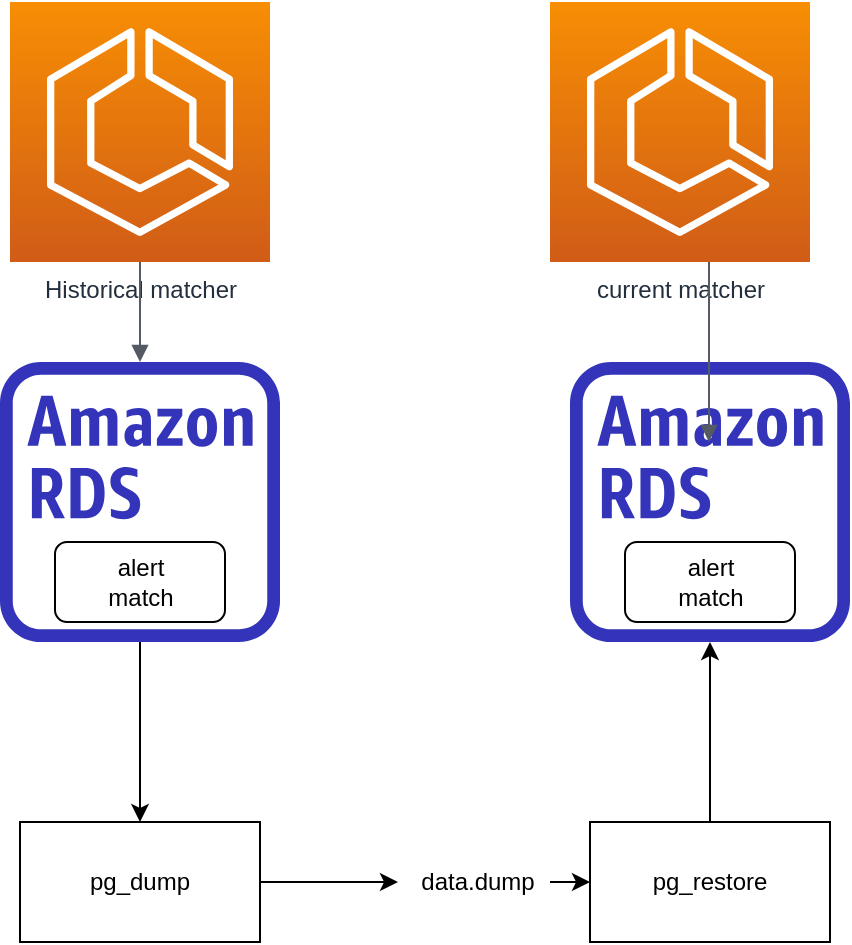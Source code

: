 <mxfile version="13.9.1" type="github" pages="2"><diagram id="FgjMYSrbd0JQITKODxMH" name="Page-1"><mxGraphModel dx="1314" dy="730" grid="1" gridSize="10" guides="1" tooltips="1" connect="1" arrows="1" fold="1" page="1" pageScale="1" pageWidth="827" pageHeight="1169" math="0" shadow="0"><root><mxCell id="0"/><mxCell id="1" parent="0"/><mxCell id="ppi0h4Ed0WWHGJihUJVN-1" value="Historical matcher" style="outlineConnect=0;fontColor=#232F3E;gradientColor=#F78E04;gradientDirection=north;fillColor=#D05C17;strokeColor=#ffffff;dashed=0;verticalLabelPosition=bottom;verticalAlign=top;align=center;html=1;fontSize=12;fontStyle=0;aspect=fixed;shape=mxgraph.aws4.resourceIcon;resIcon=mxgraph.aws4.ecs;" vertex="1" parent="1"><mxGeometry x="160" y="130" width="130" height="130" as="geometry"/></mxCell><mxCell id="ppi0h4Ed0WWHGJihUJVN-2" value="current matcher" style="outlineConnect=0;fontColor=#232F3E;gradientColor=#F78E04;gradientDirection=north;fillColor=#D05C17;strokeColor=#ffffff;dashed=0;verticalLabelPosition=bottom;verticalAlign=top;align=center;html=1;fontSize=12;fontStyle=0;aspect=fixed;shape=mxgraph.aws4.resourceIcon;resIcon=mxgraph.aws4.ecs;" vertex="1" parent="1"><mxGeometry x="430" y="130" width="130" height="130" as="geometry"/></mxCell><mxCell id="ppi0h4Ed0WWHGJihUJVN-5" value="" style="group" vertex="1" connectable="0" parent="1"><mxGeometry x="155" y="310" width="140" height="140" as="geometry"/></mxCell><mxCell id="ppi0h4Ed0WWHGJihUJVN-3" value="" style="outlineConnect=0;fontColor=#232F3E;gradientColor=none;fillColor=#3334B9;strokeColor=none;dashed=0;verticalLabelPosition=bottom;verticalAlign=top;align=center;html=1;fontSize=12;fontStyle=0;aspect=fixed;pointerEvents=1;shape=mxgraph.aws4.rds_instance_alt;" vertex="1" parent="ppi0h4Ed0WWHGJihUJVN-5"><mxGeometry width="140" height="140" as="geometry"/></mxCell><mxCell id="ppi0h4Ed0WWHGJihUJVN-4" value="alert&lt;br&gt;match" style="rounded=1;whiteSpace=wrap;html=1;" vertex="1" parent="ppi0h4Ed0WWHGJihUJVN-5"><mxGeometry x="27.5" y="90" width="85" height="40" as="geometry"/></mxCell><mxCell id="ppi0h4Ed0WWHGJihUJVN-6" value="" style="group" vertex="1" connectable="0" parent="1"><mxGeometry x="440" y="310" width="140" height="140" as="geometry"/></mxCell><mxCell id="ppi0h4Ed0WWHGJihUJVN-7" value="" style="outlineConnect=0;fontColor=#232F3E;gradientColor=none;fillColor=#3334B9;strokeColor=none;dashed=0;verticalLabelPosition=bottom;verticalAlign=top;align=center;html=1;fontSize=12;fontStyle=0;aspect=fixed;pointerEvents=1;shape=mxgraph.aws4.rds_instance_alt;" vertex="1" parent="ppi0h4Ed0WWHGJihUJVN-6"><mxGeometry width="140" height="140" as="geometry"/></mxCell><mxCell id="ppi0h4Ed0WWHGJihUJVN-8" value="alert&lt;br&gt;match" style="rounded=1;whiteSpace=wrap;html=1;" vertex="1" parent="ppi0h4Ed0WWHGJihUJVN-6"><mxGeometry x="27.5" y="90" width="85" height="40" as="geometry"/></mxCell><mxCell id="ppi0h4Ed0WWHGJihUJVN-9" value="" style="edgeStyle=orthogonalEdgeStyle;html=1;endArrow=block;elbow=vertical;startArrow=none;endFill=1;strokeColor=#545B64;rounded=0;" edge="1" parent="1" source="ppi0h4Ed0WWHGJihUJVN-1" target="ppi0h4Ed0WWHGJihUJVN-3"><mxGeometry width="100" relative="1" as="geometry"><mxPoint x="70" y="320" as="sourcePoint"/><mxPoint x="170" y="320" as="targetPoint"/></mxGeometry></mxCell><mxCell id="ppi0h4Ed0WWHGJihUJVN-10" value="" style="edgeStyle=orthogonalEdgeStyle;html=1;endArrow=block;elbow=vertical;startArrow=none;endFill=1;strokeColor=#545B64;rounded=0;" edge="1" parent="1"><mxGeometry width="100" relative="1" as="geometry"><mxPoint x="509.5" y="260" as="sourcePoint"/><mxPoint x="509.5" y="350" as="targetPoint"/></mxGeometry></mxCell><mxCell id="ppi0h4Ed0WWHGJihUJVN-13" value="pg_dump" style="rounded=0;whiteSpace=wrap;html=1;" vertex="1" parent="1"><mxGeometry x="165" y="540" width="120" height="60" as="geometry"/></mxCell><mxCell id="ppi0h4Ed0WWHGJihUJVN-14" value="" style="endArrow=classic;html=1;exitX=1;exitY=0.5;exitDx=0;exitDy=0;" edge="1" parent="1" source="ppi0h4Ed0WWHGJihUJVN-13"><mxGeometry width="50" height="50" relative="1" as="geometry"><mxPoint x="304" y="600" as="sourcePoint"/><mxPoint x="354" y="570" as="targetPoint"/></mxGeometry></mxCell><mxCell id="ppi0h4Ed0WWHGJihUJVN-15" value="data.dump" style="text;html=1;strokeColor=none;fillColor=none;align=center;verticalAlign=middle;whiteSpace=wrap;rounded=0;" vertex="1" parent="1"><mxGeometry x="374" y="560" width="40" height="20" as="geometry"/></mxCell><mxCell id="ppi0h4Ed0WWHGJihUJVN-17" value="pg_restore" style="rounded=0;whiteSpace=wrap;html=1;" vertex="1" parent="1"><mxGeometry x="450" y="540" width="120" height="60" as="geometry"/></mxCell><mxCell id="ppi0h4Ed0WWHGJihUJVN-18" value="" style="endArrow=classic;html=1;" edge="1" parent="1"><mxGeometry width="50" height="50" relative="1" as="geometry"><mxPoint x="430" y="570" as="sourcePoint"/><mxPoint x="450" y="570" as="targetPoint"/><Array as="points"><mxPoint x="430" y="570"/></Array></mxGeometry></mxCell><mxCell id="ppi0h4Ed0WWHGJihUJVN-19" value="" style="endArrow=classic;html=1;entryX=0.5;entryY=0;entryDx=0;entryDy=0;" edge="1" parent="1" source="ppi0h4Ed0WWHGJihUJVN-3" target="ppi0h4Ed0WWHGJihUJVN-13"><mxGeometry width="50" height="50" relative="1" as="geometry"><mxPoint x="210" y="520" as="sourcePoint"/><mxPoint x="260" y="470" as="targetPoint"/></mxGeometry></mxCell><mxCell id="ppi0h4Ed0WWHGJihUJVN-20" value="" style="endArrow=classic;html=1;exitX=0.5;exitY=0;exitDx=0;exitDy=0;" edge="1" parent="1" source="ppi0h4Ed0WWHGJihUJVN-17" target="ppi0h4Ed0WWHGJihUJVN-7"><mxGeometry width="50" height="50" relative="1" as="geometry"><mxPoint x="235" y="460" as="sourcePoint"/><mxPoint x="235" y="550" as="targetPoint"/></mxGeometry></mxCell></root></mxGraphModel></diagram><diagram id="S1nOIHVuzts8ry6gjOQZ" name="Page-2"><mxGraphModel dx="1314" dy="730" grid="1" gridSize="10" guides="1" tooltips="1" connect="1" arrows="1" fold="1" page="1" pageScale="1" pageWidth="827" pageHeight="1169" math="0" shadow="0"><root><mxCell id="NZTVEqSHU5C629hqp9iW-0"/><mxCell id="NZTVEqSHU5C629hqp9iW-1" parent="NZTVEqSHU5C629hqp9iW-0"/><mxCell id="NZTVEqSHU5C629hqp9iW-2" value="Historical matcher" style="outlineConnect=0;fontColor=#232F3E;gradientColor=#F78E04;gradientDirection=north;fillColor=#D05C17;strokeColor=#ffffff;dashed=0;verticalLabelPosition=bottom;verticalAlign=top;align=center;html=1;fontSize=12;fontStyle=0;aspect=fixed;shape=mxgraph.aws4.resourceIcon;resIcon=mxgraph.aws4.ecs;" vertex="1" parent="NZTVEqSHU5C629hqp9iW-1"><mxGeometry x="50" y="120" width="130" height="130" as="geometry"/></mxCell><mxCell id="NZTVEqSHU5C629hqp9iW-3" value="" style="group" vertex="1" connectable="0" parent="NZTVEqSHU5C629hqp9iW-1"><mxGeometry x="100" y="325" width="300" height="290" as="geometry"/></mxCell><mxCell id="NZTVEqSHU5C629hqp9iW-4" value="" style="outlineConnect=0;fontColor=#232F3E;gradientColor=none;fillColor=#3334B9;strokeColor=none;dashed=0;verticalLabelPosition=bottom;verticalAlign=top;align=center;html=1;fontSize=12;fontStyle=0;aspect=fixed;pointerEvents=1;shape=mxgraph.aws4.rds_instance_alt;" vertex="1" parent="NZTVEqSHU5C629hqp9iW-3"><mxGeometry width="290" height="290" as="geometry"/></mxCell><mxCell id="NZTVEqSHU5C629hqp9iW-5" value="&lt;u&gt;ns_matcher&lt;/u&gt;&lt;br&gt;alert&lt;br&gt;match" style="rounded=1;whiteSpace=wrap;html=1;" vertex="1" parent="NZTVEqSHU5C629hqp9iW-3"><mxGeometry x="40" y="195" width="91.07" height="61.43" as="geometry"/></mxCell><mxCell id="n0fDTodjMSocWAu-PF-0-2" value="&lt;u&gt;public&lt;/u&gt;&lt;br&gt;alert&lt;br&gt;match" style="rounded=1;whiteSpace=wrap;html=1;" vertex="1" parent="NZTVEqSHU5C629hqp9iW-3"><mxGeometry x="170" y="195" width="91.07" height="61.43" as="geometry"/></mxCell><mxCell id="NZTVEqSHU5C629hqp9iW-6" value="" style="edgeStyle=orthogonalEdgeStyle;html=1;endArrow=block;elbow=vertical;startArrow=none;endFill=1;strokeColor=#545B64;rounded=0;" edge="1" parent="NZTVEqSHU5C629hqp9iW-1" source="NZTVEqSHU5C629hqp9iW-2" target="NZTVEqSHU5C629hqp9iW-5"><mxGeometry width="100" relative="1" as="geometry"><mxPoint x="70" y="320" as="sourcePoint"/><mxPoint x="170" y="320" as="targetPoint"/></mxGeometry></mxCell><mxCell id="n0fDTodjMSocWAu-PF-0-0" value="current matcher" style="outlineConnect=0;fontColor=#232F3E;gradientColor=#F78E04;gradientDirection=north;fillColor=#D05C17;strokeColor=#ffffff;dashed=0;verticalLabelPosition=bottom;verticalAlign=top;align=center;html=1;fontSize=12;fontStyle=0;aspect=fixed;shape=mxgraph.aws4.resourceIcon;resIcon=mxgraph.aws4.ecs;" vertex="1" parent="NZTVEqSHU5C629hqp9iW-1"><mxGeometry x="370" y="110" width="130" height="130" as="geometry"/></mxCell><mxCell id="n0fDTodjMSocWAu-PF-0-3" value="" style="edgeStyle=orthogonalEdgeStyle;html=1;endArrow=block;elbow=vertical;startArrow=none;endFill=1;strokeColor=#545B64;rounded=0;entryX=0.5;entryY=0;entryDx=0;entryDy=0;" edge="1" parent="NZTVEqSHU5C629hqp9iW-1" source="n0fDTodjMSocWAu-PF-0-0" target="n0fDTodjMSocWAu-PF-0-2"><mxGeometry width="100" relative="1" as="geometry"><mxPoint x="460" y="300" as="sourcePoint"/><mxPoint x="195.6" y="530" as="targetPoint"/><Array as="points"><mxPoint x="440" y="290"/><mxPoint x="316" y="290"/></Array></mxGeometry></mxCell><mxCell id="n0fDTodjMSocWAu-PF-0-5" value="&lt;br&gt;&lt;br&gt;&lt;br&gt;&lt;br&gt;&lt;br&gt;&lt;br&gt;&lt;br&gt;&lt;br&gt;&lt;p style=&quot;margin: 0in ; font-family: &amp;#34;jetbrains mono&amp;#34; ; font-size: 20px&quot; lang=&quot;en-AU&quot;&gt;&lt;font style=&quot;font-size: 20px&quot;&gt;&lt;span style=&quot;color: rgb(238 , 211 , 188) ; background: rgb(43 , 43 , 43)&quot;&gt;Insert into &lt;/span&gt;&lt;span style=&quot;color: rgb(210 , 217 , 225) ; background: rgb(43 , 43 , 43)&quot;&gt;ns_matcher.match &lt;/span&gt;&lt;span style=&quot;color: rgb(238 , 211 , 188) ; background: rgb(43 , 43 , 43)&quot;&gt;select &lt;/span&gt;&lt;span style=&quot;color: rgb(255 , 207 , 131) ; background: rgb(43 , 43 , 43)&quot;&gt;* &lt;/span&gt;&lt;span style=&quot;color: rgb(238 , 211 , 188) ; background: rgb(43 , 43 , 43)&quot;&gt;from public&lt;/span&gt;&lt;span style=&quot;color: rgb(210 , 217 , 225) ; background: rgb(43 , 43 , 43)&quot;&gt;.match&lt;/span&gt;&lt;span style=&quot;color: rgb(238 , 211 , 188) ; background: rgb(43 , 43 , 43)&quot;&gt;;&lt;/span&gt;&lt;/font&gt;&lt;/p&gt;&lt;br&gt;&lt;br&gt;&lt;p style=&quot;margin: 0in ; font-family: &amp;#34;calibri&amp;#34; ; font-size: 20px&quot; lang=&quot;en-AU&quot;&gt;&lt;font style=&quot;font-size: 20px&quot;&gt;&amp;nbsp;&lt;/font&gt;&lt;/p&gt;&lt;br&gt;&lt;br&gt;" style="rounded=0;whiteSpace=wrap;html=1;" vertex="1" parent="NZTVEqSHU5C629hqp9iW-1"><mxGeometry x="110" y="640" width="514" height="80" as="geometry"/></mxCell></root></mxGraphModel></diagram></mxfile>